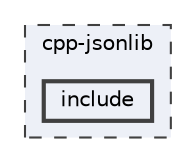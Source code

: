 digraph "F:/cpp-jsonlib/include"
{
 // LATEX_PDF_SIZE
  bgcolor="transparent";
  edge [fontname=Helvetica,fontsize=10,labelfontname=Helvetica,labelfontsize=10];
  node [fontname=Helvetica,fontsize=10,shape=box,height=0.2,width=0.4];
  compound=true
  subgraph clusterdir_b7ac11114fbc4dd3226dd1c951458c5e {
    graph [ bgcolor="#edf0f7", pencolor="grey25", label="cpp-jsonlib", fontname=Helvetica,fontsize=10 style="filled,dashed", URL="dir_b7ac11114fbc4dd3226dd1c951458c5e.html",tooltip=""]
  dir_f2f2a70042cd1e7f728d819556198981 [label="include", fillcolor="#edf0f7", color="grey25", style="filled,bold", URL="dir_f2f2a70042cd1e7f728d819556198981.html",tooltip=""];
  }
}
